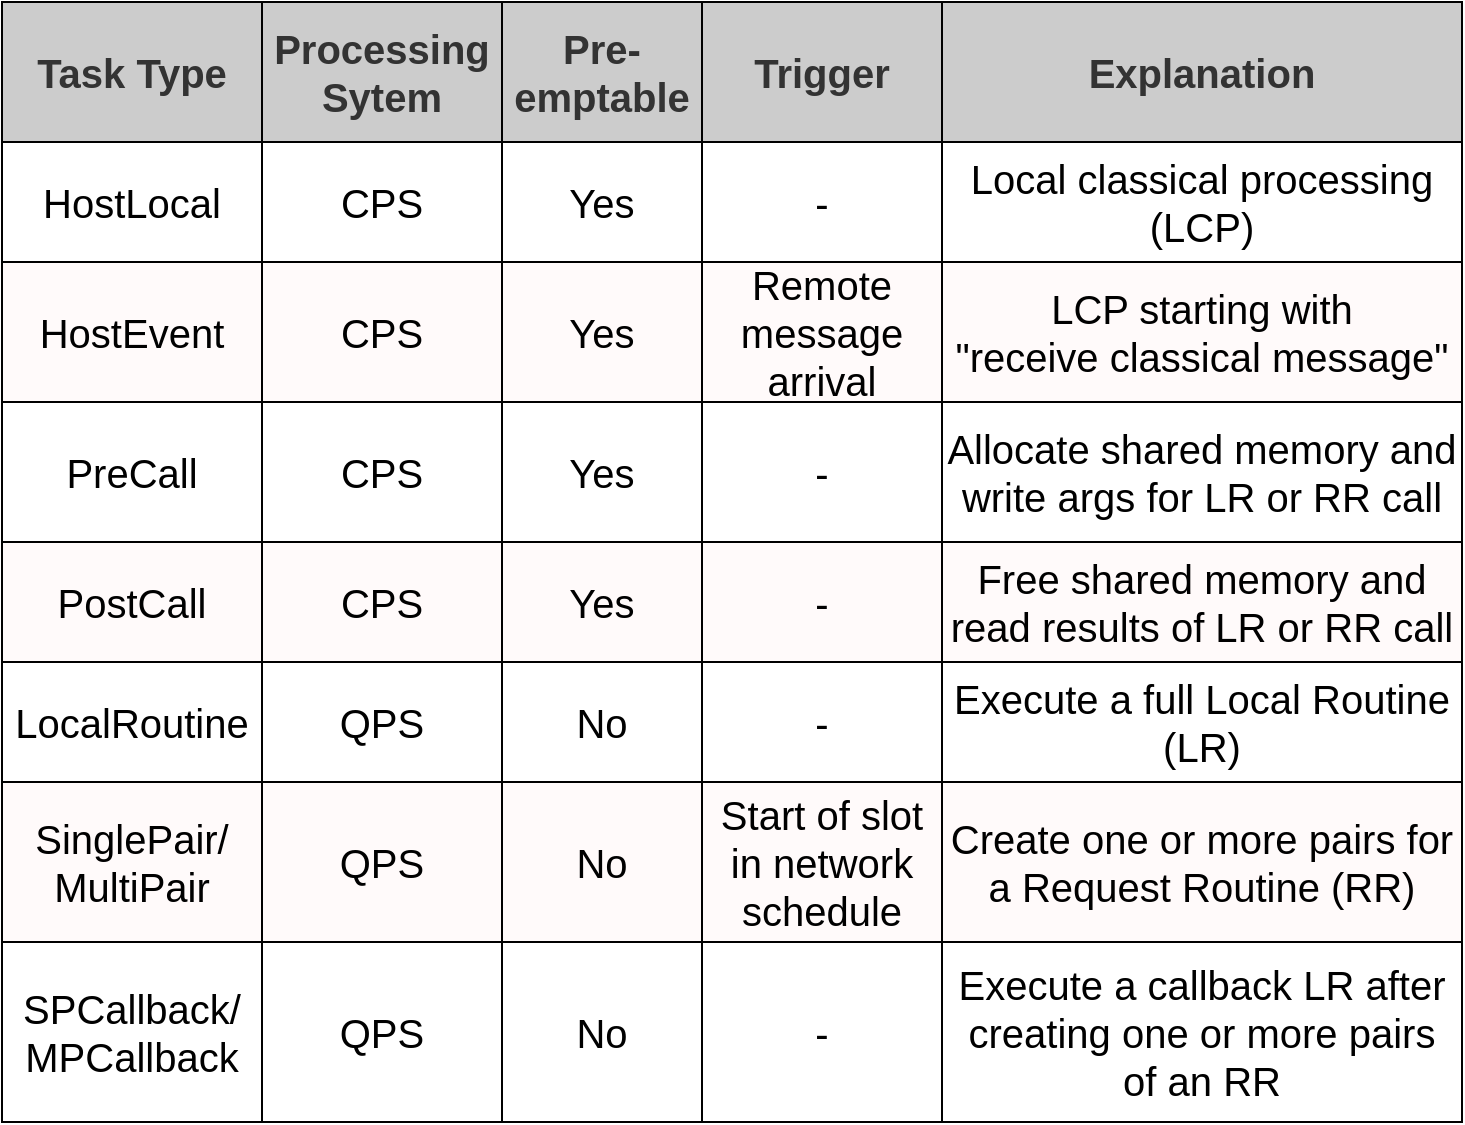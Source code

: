 <mxfile scale="4" border="0">
    <diagram id="Q3qlQcU-eKZE4sQw8D5M" name="Page-1">
        <mxGraphModel dx="1179" dy="527" grid="1" gridSize="10" guides="1" tooltips="1" connect="1" arrows="1" fold="1" page="1" pageScale="1" pageWidth="850" pageHeight="1100" math="0" shadow="0">
            <root>
                <mxCell id="0"/>
                <mxCell id="1" parent="0"/>
                <mxCell id="2" value="" style="childLayout=tableLayout;recursiveResize=0;shadow=0;fillColor=none;fontSize=20;strokeWidth=1;" vertex="1" parent="1">
                    <mxGeometry x="100" y="90" width="730" height="560.0" as="geometry"/>
                </mxCell>
                <mxCell id="3" value="" style="shape=tableRow;horizontal=0;startSize=0;swimlaneHead=0;swimlaneBody=0;top=0;left=0;bottom=0;right=0;dropTarget=0;collapsible=0;recursiveResize=0;expand=0;fontStyle=0;fillColor=none;strokeColor=inherit;fontSize=20;" vertex="1" parent="2">
                    <mxGeometry width="730" height="70" as="geometry"/>
                </mxCell>
                <mxCell id="4" value="Task Type" style="connectable=0;recursiveResize=0;strokeColor=#000000;fillColor=#CCCCCC;align=center;whiteSpace=wrap;html=1;fontSize=20;fontColor=#333333;fontStyle=1" vertex="1" parent="3">
                    <mxGeometry width="130" height="70" as="geometry">
                        <mxRectangle width="130" height="70" as="alternateBounds"/>
                    </mxGeometry>
                </mxCell>
                <mxCell id="5" value="Processing&lt;br style=&quot;font-size: 20px;&quot;&gt;Sytem" style="connectable=0;recursiveResize=0;strokeColor=#000000;fillColor=#CCCCCC;align=center;whiteSpace=wrap;html=1;fontSize=20;fontColor=#333333;fontStyle=1" vertex="1" parent="3">
                    <mxGeometry x="130" width="120" height="70" as="geometry">
                        <mxRectangle width="120" height="70" as="alternateBounds"/>
                    </mxGeometry>
                </mxCell>
                <mxCell id="6" value="Pre-emptable" style="connectable=0;recursiveResize=0;strokeColor=#000000;fillColor=#CCCCCC;align=center;whiteSpace=wrap;html=1;fontSize=20;fontColor=#333333;fontStyle=1" vertex="1" parent="3">
                    <mxGeometry x="250" width="100" height="70" as="geometry">
                        <mxRectangle width="100" height="70" as="alternateBounds"/>
                    </mxGeometry>
                </mxCell>
                <mxCell id="15" value="Trigger" style="connectable=0;recursiveResize=0;strokeColor=#000000;fillColor=#CCCCCC;align=center;whiteSpace=wrap;html=1;fontSize=20;fontColor=#333333;fontStyle=1" vertex="1" parent="3">
                    <mxGeometry x="350" width="120" height="70" as="geometry">
                        <mxRectangle width="120" height="70" as="alternateBounds"/>
                    </mxGeometry>
                </mxCell>
                <mxCell id="18" value="Explanation" style="connectable=0;recursiveResize=0;strokeColor=#000000;fillColor=#CCCCCC;align=center;whiteSpace=wrap;html=1;fontSize=20;fontColor=#333333;fontStyle=1" vertex="1" parent="3">
                    <mxGeometry x="470" width="260" height="70" as="geometry">
                        <mxRectangle width="260" height="70" as="alternateBounds"/>
                    </mxGeometry>
                </mxCell>
                <mxCell id="7" style="shape=tableRow;horizontal=0;startSize=0;swimlaneHead=0;swimlaneBody=0;top=0;left=0;bottom=0;right=0;dropTarget=0;collapsible=0;recursiveResize=0;expand=0;fontStyle=0;fillColor=none;strokeColor=inherit;fontSize=20;" vertex="1" parent="2">
                    <mxGeometry y="70" width="730" height="60" as="geometry"/>
                </mxCell>
                <mxCell id="8" value="HostLocal" style="connectable=0;recursiveResize=0;strokeColor=inherit;fillColor=none;align=center;whiteSpace=wrap;html=1;fontSize=20;" vertex="1" parent="7">
                    <mxGeometry width="130" height="60" as="geometry">
                        <mxRectangle width="130" height="60" as="alternateBounds"/>
                    </mxGeometry>
                </mxCell>
                <mxCell id="9" value="CPS" style="connectable=0;recursiveResize=0;strokeColor=inherit;fillColor=none;align=center;whiteSpace=wrap;html=1;fontSize=20;" vertex="1" parent="7">
                    <mxGeometry x="130" width="120" height="60" as="geometry">
                        <mxRectangle width="120" height="60" as="alternateBounds"/>
                    </mxGeometry>
                </mxCell>
                <mxCell id="10" value="Yes" style="connectable=0;recursiveResize=0;strokeColor=inherit;fillColor=none;align=center;whiteSpace=wrap;html=1;fontSize=20;" vertex="1" parent="7">
                    <mxGeometry x="250" width="100" height="60" as="geometry">
                        <mxRectangle width="100" height="60" as="alternateBounds"/>
                    </mxGeometry>
                </mxCell>
                <mxCell id="16" value="-" style="connectable=0;recursiveResize=0;strokeColor=inherit;fillColor=none;align=center;whiteSpace=wrap;html=1;fontSize=20;" vertex="1" parent="7">
                    <mxGeometry x="350" width="120" height="60" as="geometry">
                        <mxRectangle width="120" height="60" as="alternateBounds"/>
                    </mxGeometry>
                </mxCell>
                <mxCell id="19" value="Local classical processing (LCP)" style="connectable=0;recursiveResize=0;strokeColor=inherit;fillColor=none;align=center;whiteSpace=wrap;html=1;fontSize=20;" vertex="1" parent="7">
                    <mxGeometry x="470" width="260" height="60" as="geometry">
                        <mxRectangle width="260" height="60" as="alternateBounds"/>
                    </mxGeometry>
                </mxCell>
                <mxCell id="11" style="shape=tableRow;horizontal=0;startSize=0;swimlaneHead=0;swimlaneBody=0;top=0;left=0;bottom=0;right=0;dropTarget=0;collapsible=0;recursiveResize=0;expand=0;fontStyle=0;fillColor=none;strokeColor=inherit;fontSize=20;" vertex="1" parent="2">
                    <mxGeometry y="130" width="730" height="70" as="geometry"/>
                </mxCell>
                <mxCell id="12" value="HostEvent" style="connectable=0;recursiveResize=0;strokeColor=#000000;fillColor=#FFFAFA;align=center;whiteSpace=wrap;html=1;fontSize=20;fontColor=#000000;" vertex="1" parent="11">
                    <mxGeometry width="130" height="70" as="geometry">
                        <mxRectangle width="130" height="70" as="alternateBounds"/>
                    </mxGeometry>
                </mxCell>
                <mxCell id="13" value="CPS" style="connectable=0;recursiveResize=0;strokeColor=#000000;fillColor=#FFFAFA;align=center;whiteSpace=wrap;html=1;fontSize=20;fontColor=#000000;" vertex="1" parent="11">
                    <mxGeometry x="130" width="120" height="70" as="geometry">
                        <mxRectangle width="120" height="70" as="alternateBounds"/>
                    </mxGeometry>
                </mxCell>
                <mxCell id="14" value="Yes" style="connectable=0;recursiveResize=0;strokeColor=#000000;fillColor=#FFFAFA;align=center;whiteSpace=wrap;html=1;fontSize=20;fontColor=#000000;" vertex="1" parent="11">
                    <mxGeometry x="250" width="100" height="70" as="geometry">
                        <mxRectangle width="100" height="70" as="alternateBounds"/>
                    </mxGeometry>
                </mxCell>
                <mxCell id="17" value="Remote message &lt;br style=&quot;font-size: 20px;&quot;&gt;arrival" style="connectable=0;recursiveResize=0;strokeColor=#000000;fillColor=#FFFAFA;align=center;whiteSpace=wrap;html=1;fontSize=20;fontColor=#000000;" vertex="1" parent="11">
                    <mxGeometry x="350" width="120" height="70" as="geometry">
                        <mxRectangle width="120" height="70" as="alternateBounds"/>
                    </mxGeometry>
                </mxCell>
                <mxCell id="20" value="LCP starting with&lt;br&gt;&quot;receive classical message&quot;" style="connectable=0;recursiveResize=0;strokeColor=#000000;fillColor=#FFFAFA;align=center;whiteSpace=wrap;html=1;fontSize=20;fontColor=#000000;" vertex="1" parent="11">
                    <mxGeometry x="470" width="260" height="70" as="geometry">
                        <mxRectangle width="260" height="70" as="alternateBounds"/>
                    </mxGeometry>
                </mxCell>
                <mxCell id="21" style="shape=tableRow;horizontal=0;startSize=0;swimlaneHead=0;swimlaneBody=0;top=0;left=0;bottom=0;right=0;dropTarget=0;collapsible=0;recursiveResize=0;expand=0;fontStyle=0;fillColor=none;strokeColor=inherit;fontSize=20;" vertex="1" parent="2">
                    <mxGeometry y="200" width="730" height="70" as="geometry"/>
                </mxCell>
                <mxCell id="22" value="PreCall" style="connectable=0;recursiveResize=0;strokeColor=inherit;fillColor=none;align=center;whiteSpace=wrap;html=1;fontSize=20;" vertex="1" parent="21">
                    <mxGeometry width="130" height="70" as="geometry">
                        <mxRectangle width="130" height="70" as="alternateBounds"/>
                    </mxGeometry>
                </mxCell>
                <mxCell id="23" value="CPS" style="connectable=0;recursiveResize=0;strokeColor=inherit;fillColor=none;align=center;whiteSpace=wrap;html=1;fontSize=20;" vertex="1" parent="21">
                    <mxGeometry x="130" width="120" height="70" as="geometry">
                        <mxRectangle width="120" height="70" as="alternateBounds"/>
                    </mxGeometry>
                </mxCell>
                <mxCell id="24" value="Yes" style="connectable=0;recursiveResize=0;strokeColor=inherit;fillColor=none;align=center;whiteSpace=wrap;html=1;fontSize=20;" vertex="1" parent="21">
                    <mxGeometry x="250" width="100" height="70" as="geometry">
                        <mxRectangle width="100" height="70" as="alternateBounds"/>
                    </mxGeometry>
                </mxCell>
                <mxCell id="25" value="-" style="connectable=0;recursiveResize=0;strokeColor=inherit;fillColor=none;align=center;whiteSpace=wrap;html=1;fontSize=20;" vertex="1" parent="21">
                    <mxGeometry x="350" width="120" height="70" as="geometry">
                        <mxRectangle width="120" height="70" as="alternateBounds"/>
                    </mxGeometry>
                </mxCell>
                <mxCell id="26" value="Allocate shared memory and&lt;br&gt;write args for LR or RR call" style="connectable=0;recursiveResize=0;strokeColor=inherit;fillColor=none;align=center;whiteSpace=wrap;html=1;fontSize=20;" vertex="1" parent="21">
                    <mxGeometry x="470" width="260" height="70" as="geometry">
                        <mxRectangle width="260" height="70" as="alternateBounds"/>
                    </mxGeometry>
                </mxCell>
                <mxCell id="27" style="shape=tableRow;horizontal=0;startSize=0;swimlaneHead=0;swimlaneBody=0;top=0;left=0;bottom=0;right=0;dropTarget=0;collapsible=0;recursiveResize=0;expand=0;fontStyle=0;fillColor=none;strokeColor=inherit;fontSize=20;" vertex="1" parent="2">
                    <mxGeometry y="270" width="730" height="60" as="geometry"/>
                </mxCell>
                <mxCell id="28" value="PostCall" style="connectable=0;recursiveResize=0;strokeColor=#000000;fillColor=#FFFAFA;align=center;whiteSpace=wrap;html=1;fontSize=20;fontColor=#000000;" vertex="1" parent="27">
                    <mxGeometry width="130" height="60" as="geometry">
                        <mxRectangle width="130" height="60" as="alternateBounds"/>
                    </mxGeometry>
                </mxCell>
                <mxCell id="29" value="CPS" style="connectable=0;recursiveResize=0;strokeColor=#000000;fillColor=#FFFAFA;align=center;whiteSpace=wrap;html=1;fontSize=20;fontColor=#000000;" vertex="1" parent="27">
                    <mxGeometry x="130" width="120" height="60" as="geometry">
                        <mxRectangle width="120" height="60" as="alternateBounds"/>
                    </mxGeometry>
                </mxCell>
                <mxCell id="30" value="Yes" style="connectable=0;recursiveResize=0;strokeColor=#000000;fillColor=#FFFAFA;align=center;whiteSpace=wrap;html=1;fontSize=20;fontColor=#000000;" vertex="1" parent="27">
                    <mxGeometry x="250" width="100" height="60" as="geometry">
                        <mxRectangle width="100" height="60" as="alternateBounds"/>
                    </mxGeometry>
                </mxCell>
                <mxCell id="31" value="-" style="connectable=0;recursiveResize=0;strokeColor=#000000;fillColor=#FFFAFA;align=center;whiteSpace=wrap;html=1;fontSize=20;fontColor=#000000;" vertex="1" parent="27">
                    <mxGeometry x="350" width="120" height="60" as="geometry">
                        <mxRectangle width="120" height="60" as="alternateBounds"/>
                    </mxGeometry>
                </mxCell>
                <mxCell id="32" value="Free shared memory and&lt;br&gt;read results of LR or RR call" style="connectable=0;recursiveResize=0;strokeColor=#000000;fillColor=#FFFAFA;align=center;whiteSpace=wrap;html=1;fontSize=20;fontColor=#000000;" vertex="1" parent="27">
                    <mxGeometry x="470" width="260" height="60" as="geometry">
                        <mxRectangle width="260" height="60" as="alternateBounds"/>
                    </mxGeometry>
                </mxCell>
                <mxCell id="33" style="shape=tableRow;horizontal=0;startSize=0;swimlaneHead=0;swimlaneBody=0;top=0;left=0;bottom=0;right=0;dropTarget=0;collapsible=0;recursiveResize=0;expand=0;fontStyle=0;fillColor=none;strokeColor=inherit;fontSize=20;" vertex="1" parent="2">
                    <mxGeometry y="330" width="730" height="60" as="geometry"/>
                </mxCell>
                <mxCell id="34" value="LocalRoutine" style="connectable=0;recursiveResize=0;strokeColor=inherit;fillColor=none;align=center;whiteSpace=wrap;html=1;fontSize=20;" vertex="1" parent="33">
                    <mxGeometry width="130" height="60" as="geometry">
                        <mxRectangle width="130" height="60" as="alternateBounds"/>
                    </mxGeometry>
                </mxCell>
                <mxCell id="35" value="QPS" style="connectable=0;recursiveResize=0;strokeColor=inherit;fillColor=none;align=center;whiteSpace=wrap;html=1;fontSize=20;" vertex="1" parent="33">
                    <mxGeometry x="130" width="120" height="60" as="geometry">
                        <mxRectangle width="120" height="60" as="alternateBounds"/>
                    </mxGeometry>
                </mxCell>
                <mxCell id="36" value="No" style="connectable=0;recursiveResize=0;strokeColor=inherit;fillColor=none;align=center;whiteSpace=wrap;html=1;fontSize=20;" vertex="1" parent="33">
                    <mxGeometry x="250" width="100" height="60" as="geometry">
                        <mxRectangle width="100" height="60" as="alternateBounds"/>
                    </mxGeometry>
                </mxCell>
                <mxCell id="37" value="-" style="connectable=0;recursiveResize=0;strokeColor=inherit;fillColor=none;align=center;whiteSpace=wrap;html=1;fontSize=20;" vertex="1" parent="33">
                    <mxGeometry x="350" width="120" height="60" as="geometry">
                        <mxRectangle width="120" height="60" as="alternateBounds"/>
                    </mxGeometry>
                </mxCell>
                <mxCell id="38" value="Execute a full Local Routine (LR)" style="connectable=0;recursiveResize=0;strokeColor=inherit;fillColor=none;align=center;whiteSpace=wrap;html=1;fontSize=20;" vertex="1" parent="33">
                    <mxGeometry x="470" width="260" height="60" as="geometry">
                        <mxRectangle width="260" height="60" as="alternateBounds"/>
                    </mxGeometry>
                </mxCell>
                <mxCell id="39" style="shape=tableRow;horizontal=0;startSize=0;swimlaneHead=0;swimlaneBody=0;top=0;left=0;bottom=0;right=0;dropTarget=0;collapsible=0;recursiveResize=0;expand=0;fontStyle=0;fillColor=none;strokeColor=inherit;fontSize=20;" vertex="1" parent="2">
                    <mxGeometry y="390" width="730" height="80" as="geometry"/>
                </mxCell>
                <mxCell id="40" value="SinglePair/&lt;br style=&quot;font-size: 20px;&quot;&gt;MultiPair" style="connectable=0;recursiveResize=0;strokeColor=#000000;fillColor=#FFFAFA;align=center;whiteSpace=wrap;html=1;fontSize=20;fontColor=#000000;" vertex="1" parent="39">
                    <mxGeometry width="130" height="80" as="geometry">
                        <mxRectangle width="130" height="80" as="alternateBounds"/>
                    </mxGeometry>
                </mxCell>
                <mxCell id="41" value="QPS" style="connectable=0;recursiveResize=0;strokeColor=#000000;fillColor=#FFFAFA;align=center;whiteSpace=wrap;html=1;fontSize=20;fontColor=#000000;" vertex="1" parent="39">
                    <mxGeometry x="130" width="120" height="80" as="geometry">
                        <mxRectangle width="120" height="80" as="alternateBounds"/>
                    </mxGeometry>
                </mxCell>
                <mxCell id="42" value="No" style="connectable=0;recursiveResize=0;strokeColor=#000000;fillColor=#FFFAFA;align=center;whiteSpace=wrap;html=1;fontSize=20;fontColor=#000000;" vertex="1" parent="39">
                    <mxGeometry x="250" width="100" height="80" as="geometry">
                        <mxRectangle width="100" height="80" as="alternateBounds"/>
                    </mxGeometry>
                </mxCell>
                <mxCell id="43" value="Start of slot&lt;br style=&quot;font-size: 20px;&quot;&gt;in network&lt;br style=&quot;font-size: 20px;&quot;&gt;schedule" style="connectable=0;recursiveResize=0;strokeColor=#000000;fillColor=#FFFAFA;align=center;whiteSpace=wrap;html=1;fontSize=20;fontColor=#000000;" vertex="1" parent="39">
                    <mxGeometry x="350" width="120" height="80" as="geometry">
                        <mxRectangle width="120" height="80" as="alternateBounds"/>
                    </mxGeometry>
                </mxCell>
                <mxCell id="44" value="Create one or more pairs for a Request Routine (RR)" style="connectable=0;recursiveResize=0;strokeColor=#000000;fillColor=#FFFAFA;align=center;whiteSpace=wrap;html=1;fontSize=20;fontColor=#000000;" vertex="1" parent="39">
                    <mxGeometry x="470" width="260" height="80" as="geometry">
                        <mxRectangle width="260" height="80" as="alternateBounds"/>
                    </mxGeometry>
                </mxCell>
                <mxCell id="45" style="shape=tableRow;horizontal=0;startSize=0;swimlaneHead=0;swimlaneBody=0;top=0;left=0;bottom=0;right=0;dropTarget=0;collapsible=0;recursiveResize=0;expand=0;fontStyle=0;fillColor=none;strokeColor=inherit;fontSize=20;" vertex="1" parent="2">
                    <mxGeometry y="470" width="730" height="90" as="geometry"/>
                </mxCell>
                <mxCell id="46" value="SPCallback/&lt;br style=&quot;font-size: 20px;&quot;&gt;MPCallback" style="connectable=0;recursiveResize=0;strokeColor=inherit;fillColor=none;align=center;whiteSpace=wrap;html=1;fontSize=20;" vertex="1" parent="45">
                    <mxGeometry width="130" height="90" as="geometry">
                        <mxRectangle width="130" height="90" as="alternateBounds"/>
                    </mxGeometry>
                </mxCell>
                <mxCell id="47" value="QPS" style="connectable=0;recursiveResize=0;strokeColor=inherit;fillColor=none;align=center;whiteSpace=wrap;html=1;fontSize=20;" vertex="1" parent="45">
                    <mxGeometry x="130" width="120" height="90" as="geometry">
                        <mxRectangle width="120" height="90" as="alternateBounds"/>
                    </mxGeometry>
                </mxCell>
                <mxCell id="48" value="No" style="connectable=0;recursiveResize=0;strokeColor=inherit;fillColor=none;align=center;whiteSpace=wrap;html=1;fontSize=20;" vertex="1" parent="45">
                    <mxGeometry x="250" width="100" height="90" as="geometry">
                        <mxRectangle width="100" height="90" as="alternateBounds"/>
                    </mxGeometry>
                </mxCell>
                <mxCell id="49" value="-" style="connectable=0;recursiveResize=0;strokeColor=inherit;fillColor=none;align=center;whiteSpace=wrap;html=1;fontSize=20;" vertex="1" parent="45">
                    <mxGeometry x="350" width="120" height="90" as="geometry">
                        <mxRectangle width="120" height="90" as="alternateBounds"/>
                    </mxGeometry>
                </mxCell>
                <mxCell id="50" value="Execute a callback LR after creating one or more pairs &lt;br&gt;of an RR" style="connectable=0;recursiveResize=0;strokeColor=inherit;fillColor=none;align=center;whiteSpace=wrap;html=1;fontSize=20;" vertex="1" parent="45">
                    <mxGeometry x="470" width="260" height="90" as="geometry">
                        <mxRectangle width="260" height="90" as="alternateBounds"/>
                    </mxGeometry>
                </mxCell>
            </root>
        </mxGraphModel>
    </diagram>
</mxfile>